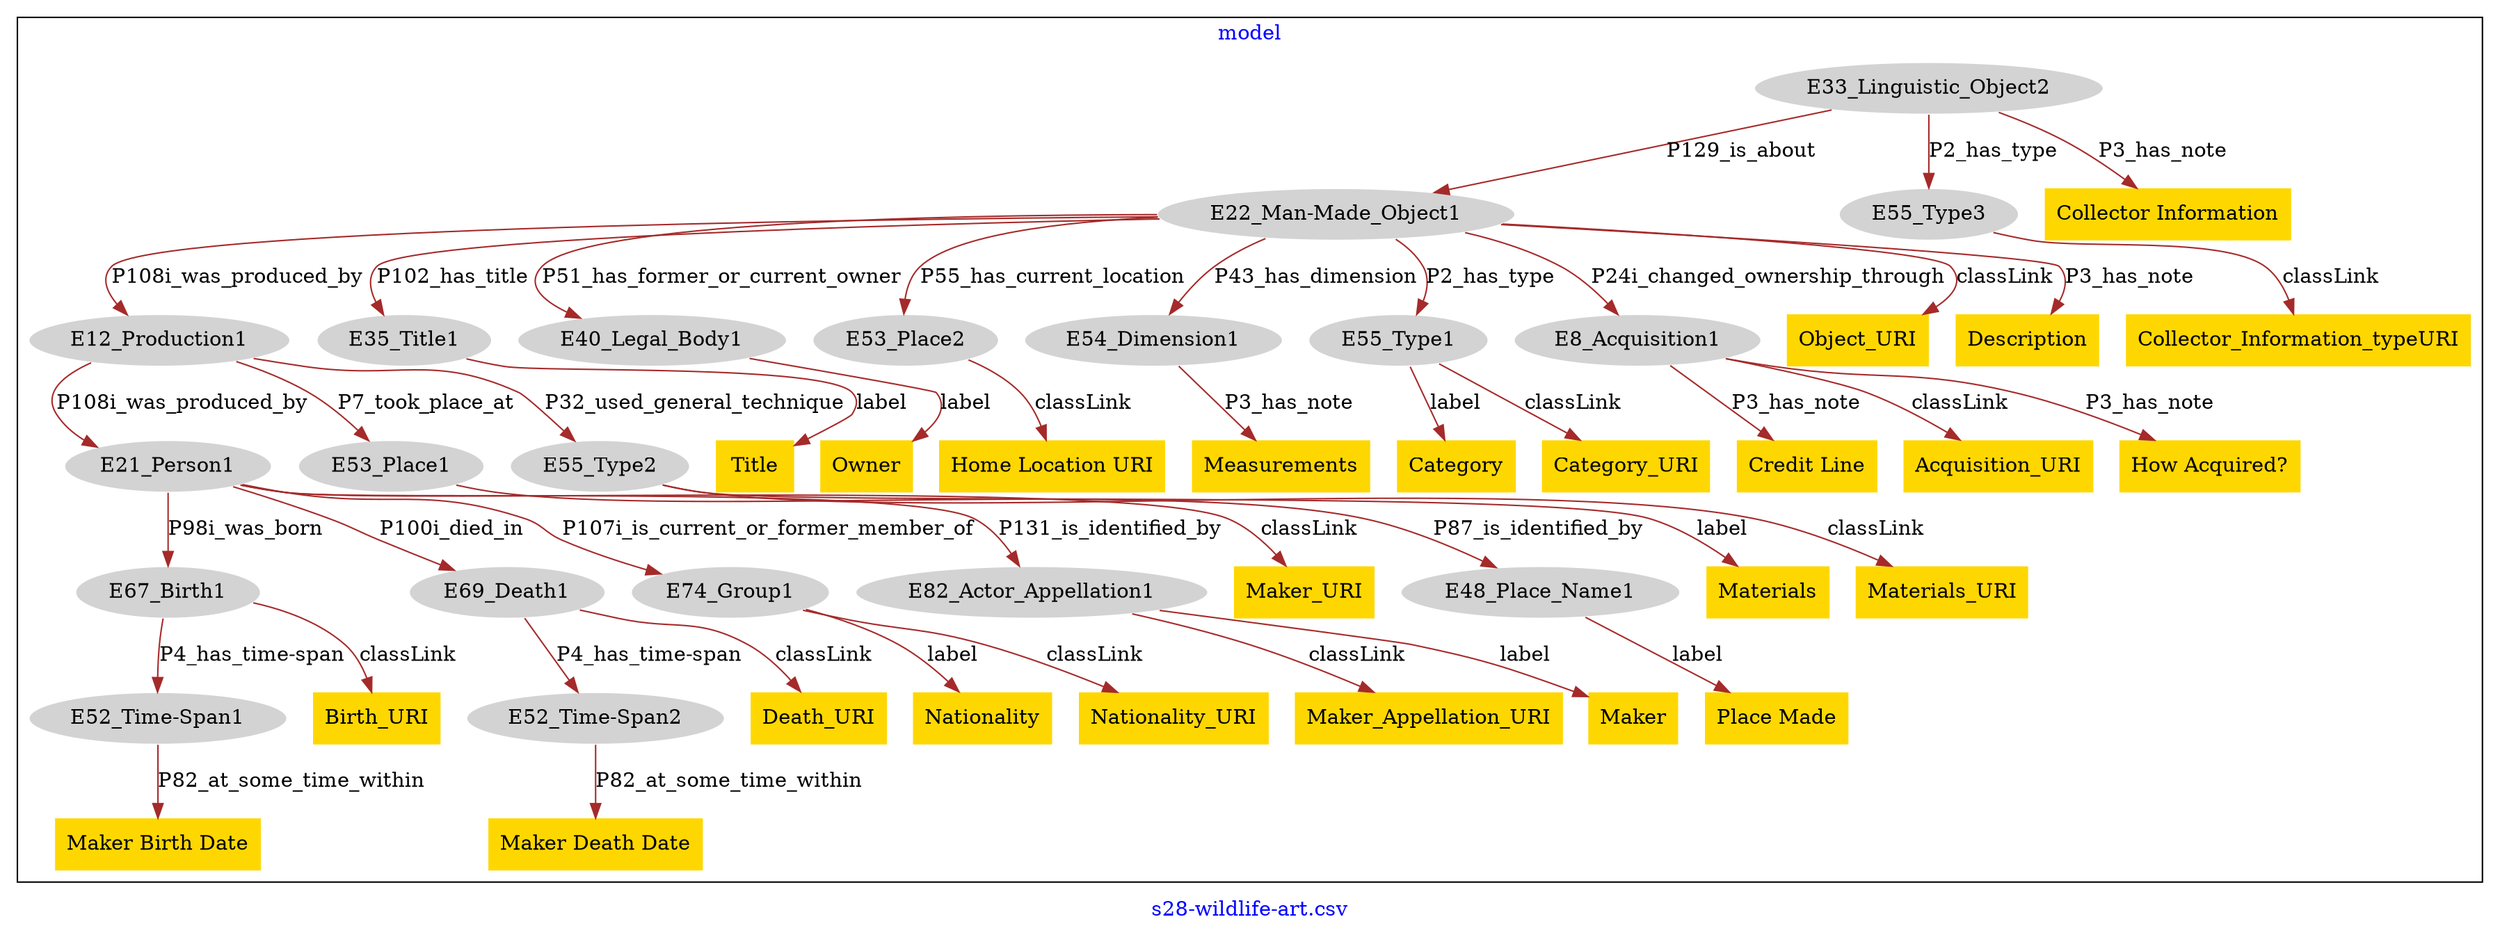 digraph n0 {
fontcolor="blue"
remincross="true"
label="s28-wildlife-art.csv"
subgraph cluster {
label="model"
n2[style="filled",color="white",fillcolor="lightgray",label="E12_Production1"];
n3[style="filled",color="white",fillcolor="lightgray",label="E21_Person1"];
n4[style="filled",color="white",fillcolor="lightgray",label="E53_Place1"];
n5[style="filled",color="white",fillcolor="lightgray",label="E55_Type2"];
n6[style="filled",color="white",fillcolor="lightgray",label="E67_Birth1"];
n7[style="filled",color="white",fillcolor="lightgray",label="E69_Death1"];
n8[style="filled",color="white",fillcolor="lightgray",label="E74_Group1"];
n9[style="filled",color="white",fillcolor="lightgray",label="E82_Actor_Appellation1"];
n10[style="filled",color="white",fillcolor="lightgray",label="E22_Man-Made_Object1"];
n11[style="filled",color="white",fillcolor="lightgray",label="E35_Title1"];
n12[style="filled",color="white",fillcolor="lightgray",label="E40_Legal_Body1"];
n13[style="filled",color="white",fillcolor="lightgray",label="E53_Place2"];
n14[style="filled",color="white",fillcolor="lightgray",label="E54_Dimension1"];
n15[style="filled",color="white",fillcolor="lightgray",label="E55_Type1"];
n16[style="filled",color="white",fillcolor="lightgray",label="E8_Acquisition1"];
n17[style="filled",color="white",fillcolor="lightgray",label="E33_Linguistic_Object2"];
n18[style="filled",color="white",fillcolor="lightgray",label="E55_Type3"];
n19[style="filled",color="white",fillcolor="lightgray",label="E48_Place_Name1"];
n20[style="filled",color="white",fillcolor="lightgray",label="E52_Time-Span1"];
n21[style="filled",color="white",fillcolor="lightgray",label="E52_Time-Span2"];
n22[shape="plaintext",style="filled",fillcolor="gold",label="Home Location URI"];
n23[shape="plaintext",style="filled",fillcolor="gold",label="Death_URI"];
n24[shape="plaintext",style="filled",fillcolor="gold",label="Nationality"];
n25[shape="plaintext",style="filled",fillcolor="gold",label="Place Made"];
n26[shape="plaintext",style="filled",fillcolor="gold",label="Object_URI"];
n27[shape="plaintext",style="filled",fillcolor="gold",label="Collector_Information_typeURI"];
n28[shape="plaintext",style="filled",fillcolor="gold",label="Measurements"];
n29[shape="plaintext",style="filled",fillcolor="gold",label="Birth_URI"];
n30[shape="plaintext",style="filled",fillcolor="gold",label="Materials"];
n31[shape="plaintext",style="filled",fillcolor="gold",label="Credit Line"];
n32[shape="plaintext",style="filled",fillcolor="gold",label="Maker_Appellation_URI"];
n33[shape="plaintext",style="filled",fillcolor="gold",label="Description"];
n34[shape="plaintext",style="filled",fillcolor="gold",label="Owner"];
n35[shape="plaintext",style="filled",fillcolor="gold",label="Maker Birth Date"];
n36[shape="plaintext",style="filled",fillcolor="gold",label="Acquisition_URI"];
n37[shape="plaintext",style="filled",fillcolor="gold",label="Collector Information"];
n38[shape="plaintext",style="filled",fillcolor="gold",label="Category"];
n39[shape="plaintext",style="filled",fillcolor="gold",label="Title"];
n40[shape="plaintext",style="filled",fillcolor="gold",label="Maker"];
n41[shape="plaintext",style="filled",fillcolor="gold",label="Nationality_URI"];
n42[shape="plaintext",style="filled",fillcolor="gold",label="Materials_URI"];
n43[shape="plaintext",style="filled",fillcolor="gold",label="Maker Death Date"];
n44[shape="plaintext",style="filled",fillcolor="gold",label="How Acquired?"];
n45[shape="plaintext",style="filled",fillcolor="gold",label="Category_URI"];
n46[shape="plaintext",style="filled",fillcolor="gold",label="Maker_URI"];
}
n2 -> n3[color="brown",fontcolor="black",label="P108i_was_produced_by"]
n2 -> n4[color="brown",fontcolor="black",label="P7_took_place_at"]
n2 -> n5[color="brown",fontcolor="black",label="P32_used_general_technique"]
n3 -> n6[color="brown",fontcolor="black",label="P98i_was_born"]
n3 -> n7[color="brown",fontcolor="black",label="P100i_died_in"]
n3 -> n8[color="brown",fontcolor="black",label="P107i_is_current_or_former_member_of"]
n3 -> n9[color="brown",fontcolor="black",label="P131_is_identified_by"]
n10 -> n2[color="brown",fontcolor="black",label="P108i_was_produced_by"]
n10 -> n11[color="brown",fontcolor="black",label="P102_has_title"]
n10 -> n12[color="brown",fontcolor="black",label="P51_has_former_or_current_owner"]
n10 -> n13[color="brown",fontcolor="black",label="P55_has_current_location"]
n10 -> n14[color="brown",fontcolor="black",label="P43_has_dimension"]
n10 -> n15[color="brown",fontcolor="black",label="P2_has_type"]
n10 -> n16[color="brown",fontcolor="black",label="P24i_changed_ownership_through"]
n17 -> n10[color="brown",fontcolor="black",label="P129_is_about"]
n17 -> n18[color="brown",fontcolor="black",label="P2_has_type"]
n4 -> n19[color="brown",fontcolor="black",label="P87_is_identified_by"]
n6 -> n20[color="brown",fontcolor="black",label="P4_has_time-span"]
n7 -> n21[color="brown",fontcolor="black",label="P4_has_time-span"]
n13 -> n22[color="brown",fontcolor="black",label="classLink"]
n7 -> n23[color="brown",fontcolor="black",label="classLink"]
n8 -> n24[color="brown",fontcolor="black",label="label"]
n19 -> n25[color="brown",fontcolor="black",label="label"]
n10 -> n26[color="brown",fontcolor="black",label="classLink"]
n18 -> n27[color="brown",fontcolor="black",label="classLink"]
n14 -> n28[color="brown",fontcolor="black",label="P3_has_note"]
n6 -> n29[color="brown",fontcolor="black",label="classLink"]
n5 -> n30[color="brown",fontcolor="black",label="label"]
n16 -> n31[color="brown",fontcolor="black",label="P3_has_note"]
n9 -> n32[color="brown",fontcolor="black",label="classLink"]
n10 -> n33[color="brown",fontcolor="black",label="P3_has_note"]
n12 -> n34[color="brown",fontcolor="black",label="label"]
n20 -> n35[color="brown",fontcolor="black",label="P82_at_some_time_within"]
n16 -> n36[color="brown",fontcolor="black",label="classLink"]
n17 -> n37[color="brown",fontcolor="black",label="P3_has_note"]
n15 -> n38[color="brown",fontcolor="black",label="label"]
n11 -> n39[color="brown",fontcolor="black",label="label"]
n9 -> n40[color="brown",fontcolor="black",label="label"]
n8 -> n41[color="brown",fontcolor="black",label="classLink"]
n5 -> n42[color="brown",fontcolor="black",label="classLink"]
n21 -> n43[color="brown",fontcolor="black",label="P82_at_some_time_within"]
n16 -> n44[color="brown",fontcolor="black",label="P3_has_note"]
n15 -> n45[color="brown",fontcolor="black",label="classLink"]
n3 -> n46[color="brown",fontcolor="black",label="classLink"]
}
